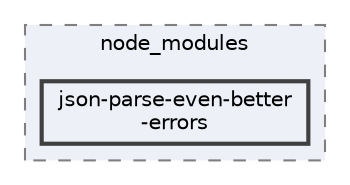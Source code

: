 digraph "pkiclassroomrescheduler/src/main/frontend/node_modules/json-parse-even-better-errors"
{
 // LATEX_PDF_SIZE
  bgcolor="transparent";
  edge [fontname=Helvetica,fontsize=10,labelfontname=Helvetica,labelfontsize=10];
  node [fontname=Helvetica,fontsize=10,shape=box,height=0.2,width=0.4];
  compound=true
  subgraph clusterdir_72953eda66ccb3a2722c28e1c3e6c23b {
    graph [ bgcolor="#edf0f7", pencolor="grey50", label="node_modules", fontname=Helvetica,fontsize=10 style="filled,dashed", URL="dir_72953eda66ccb3a2722c28e1c3e6c23b.html",tooltip=""]
  dir_c76d492a7e2cdf027307f9fd3bce3cae [label="json-parse-even-better\l-errors", fillcolor="#edf0f7", color="grey25", style="filled,bold", URL="dir_c76d492a7e2cdf027307f9fd3bce3cae.html",tooltip=""];
  }
}
